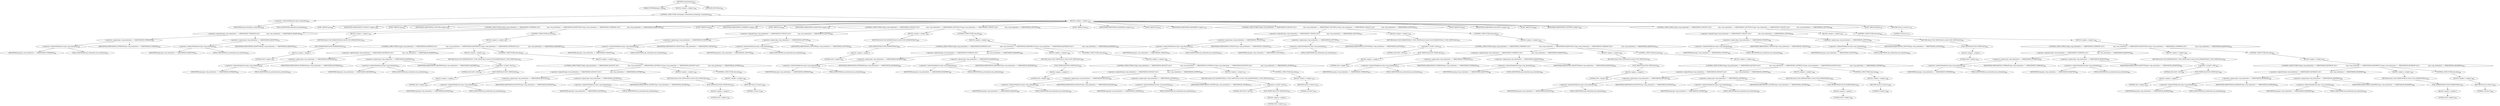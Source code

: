digraph "setorientation" {  
"46939" [label = <(METHOD,setorientation)<SUB>644</SUB>> ]
"46940" [label = <(PARAM,TIFFRGBAImage *img)<SUB>644</SUB>> ]
"46941" [label = <(BLOCK,&lt;empty&gt;,&lt;empty&gt;)<SUB>645</SUB>> ]
"46942" [label = <(CONTROL_STRUCTURE,switch(img-&gt;orientation),switch(img-&gt;orientation))<SUB>646</SUB>> ]
"46943" [label = <(&lt;operator&gt;.indirectFieldAccess,img-&gt;orientation)<SUB>646</SUB>> ]
"46944" [label = <(IDENTIFIER,img,switch(img-&gt;orientation))<SUB>646</SUB>> ]
"46945" [label = <(FIELD_IDENTIFIER,orientation,orientation)<SUB>646</SUB>> ]
"46946" [label = <(BLOCK,&lt;empty&gt;,&lt;empty&gt;)<SUB>647</SUB>> ]
"46947" [label = <(JUMP_TARGET,case)<SUB>648</SUB>> ]
"46948" [label = <(IDENTIFIER,ORIENTATION_TOPLEFT,&lt;empty&gt;)<SUB>648</SUB>> ]
"46949" [label = <(JUMP_TARGET,case)<SUB>649</SUB>> ]
"46950" [label = <(IDENTIFIER,ORIENTATION_LEFTTOP,&lt;empty&gt;)<SUB>649</SUB>> ]
"46951" [label = <(CONTROL_STRUCTURE,if (img-&gt;req_orientation == ORIENTATION_TOPRIGHT ||\012                img-&gt;req_orientation == ORIENTATION_RIGHTTOP),if (img-&gt;req_orientation == ORIENTATION_TOPRIGHT ||\012                img-&gt;req_orientation == ORIENTATION_RIGHTTOP))<SUB>650</SUB>> ]
"46952" [label = <(&lt;operator&gt;.logicalOr,img-&gt;req_orientation == ORIENTATION_TOPRIGHT ||\012                img-&gt;req_orientation == ORIENTATION_RIGHTTOP)<SUB>650</SUB>> ]
"46953" [label = <(&lt;operator&gt;.equals,img-&gt;req_orientation == ORIENTATION_TOPRIGHT)<SUB>650</SUB>> ]
"46954" [label = <(&lt;operator&gt;.indirectFieldAccess,img-&gt;req_orientation)<SUB>650</SUB>> ]
"46955" [label = <(IDENTIFIER,img,img-&gt;req_orientation == ORIENTATION_TOPRIGHT)<SUB>650</SUB>> ]
"46956" [label = <(FIELD_IDENTIFIER,req_orientation,req_orientation)<SUB>650</SUB>> ]
"46957" [label = <(IDENTIFIER,ORIENTATION_TOPRIGHT,img-&gt;req_orientation == ORIENTATION_TOPRIGHT)<SUB>650</SUB>> ]
"46958" [label = <(&lt;operator&gt;.equals,img-&gt;req_orientation == ORIENTATION_RIGHTTOP)<SUB>651</SUB>> ]
"46959" [label = <(&lt;operator&gt;.indirectFieldAccess,img-&gt;req_orientation)<SUB>651</SUB>> ]
"46960" [label = <(IDENTIFIER,img,img-&gt;req_orientation == ORIENTATION_RIGHTTOP)<SUB>651</SUB>> ]
"46961" [label = <(FIELD_IDENTIFIER,req_orientation,req_orientation)<SUB>651</SUB>> ]
"46962" [label = <(IDENTIFIER,ORIENTATION_RIGHTTOP,img-&gt;req_orientation == ORIENTATION_RIGHTTOP)<SUB>651</SUB>> ]
"46963" [label = <(BLOCK,&lt;empty&gt;,&lt;empty&gt;)<SUB>652</SUB>> ]
"46964" [label = <(RETURN,return FLIP_HORIZONTALLY;,return FLIP_HORIZONTALLY;)<SUB>652</SUB>> ]
"46965" [label = <(FLIP_HORIZONTALLY,FLIP_HORIZONTALLY)<SUB>652</SUB>> ]
"46966" [label = <(BLOCK,&lt;empty&gt;,&lt;empty&gt;)> ]
"46967" [label = <(LITERAL,0x02,&lt;empty&gt;)<SUB>652</SUB>> ]
"46968" [label = <(CONTROL_STRUCTURE,else,else)<SUB>653</SUB>> ]
"46969" [label = <(BLOCK,&lt;empty&gt;,&lt;empty&gt;)<SUB>653</SUB>> ]
"46970" [label = <(CONTROL_STRUCTURE,if (img-&gt;req_orientation == ORIENTATION_BOTRIGHT ||\012                     img-&gt;req_orientation == ORIENTATION_RIGHTBOT),if (img-&gt;req_orientation == ORIENTATION_BOTRIGHT ||\012                     img-&gt;req_orientation == ORIENTATION_RIGHTBOT))<SUB>653</SUB>> ]
"46971" [label = <(&lt;operator&gt;.logicalOr,img-&gt;req_orientation == ORIENTATION_BOTRIGHT ||\012                     img-&gt;req_orientation == ORIENTATION_RIGHTBOT)<SUB>653</SUB>> ]
"46972" [label = <(&lt;operator&gt;.equals,img-&gt;req_orientation == ORIENTATION_BOTRIGHT)<SUB>653</SUB>> ]
"46973" [label = <(&lt;operator&gt;.indirectFieldAccess,img-&gt;req_orientation)<SUB>653</SUB>> ]
"46974" [label = <(IDENTIFIER,img,img-&gt;req_orientation == ORIENTATION_BOTRIGHT)<SUB>653</SUB>> ]
"46975" [label = <(FIELD_IDENTIFIER,req_orientation,req_orientation)<SUB>653</SUB>> ]
"46976" [label = <(IDENTIFIER,ORIENTATION_BOTRIGHT,img-&gt;req_orientation == ORIENTATION_BOTRIGHT)<SUB>653</SUB>> ]
"46977" [label = <(&lt;operator&gt;.equals,img-&gt;req_orientation == ORIENTATION_RIGHTBOT)<SUB>654</SUB>> ]
"46978" [label = <(&lt;operator&gt;.indirectFieldAccess,img-&gt;req_orientation)<SUB>654</SUB>> ]
"46979" [label = <(IDENTIFIER,img,img-&gt;req_orientation == ORIENTATION_RIGHTBOT)<SUB>654</SUB>> ]
"46980" [label = <(FIELD_IDENTIFIER,req_orientation,req_orientation)<SUB>654</SUB>> ]
"46981" [label = <(IDENTIFIER,ORIENTATION_RIGHTBOT,img-&gt;req_orientation == ORIENTATION_RIGHTBOT)<SUB>654</SUB>> ]
"46982" [label = <(BLOCK,&lt;empty&gt;,&lt;empty&gt;)<SUB>655</SUB>> ]
"46983" [label = <(RETURN,return FLIP_HORIZONTALLY | FLIP_VERTICALLY;,return FLIP_HORIZONTALLY | FLIP_VERTICALLY;)<SUB>655</SUB>> ]
"46984" [label = <(&lt;operator&gt;.or,0x02 | 0x01)<SUB>655</SUB>> ]
"46985" [label = <(LITERAL,0x02,0x02 | 0x01)<SUB>655</SUB>> ]
"46986" [label = <(FLIP_VERTICALLY,FLIP_VERTICALLY)<SUB>655</SUB>> ]
"46987" [label = <(BLOCK,&lt;empty&gt;,&lt;empty&gt;)> ]
"46988" [label = <(LITERAL,0x01,&lt;empty&gt;)<SUB>655</SUB>> ]
"46989" [label = <(CONTROL_STRUCTURE,else,else)<SUB>656</SUB>> ]
"46990" [label = <(BLOCK,&lt;empty&gt;,&lt;empty&gt;)<SUB>656</SUB>> ]
"46991" [label = <(CONTROL_STRUCTURE,if (img-&gt;req_orientation == ORIENTATION_BOTLEFT ||\012                     img-&gt;req_orientation == ORIENTATION_LEFTBOT),if (img-&gt;req_orientation == ORIENTATION_BOTLEFT ||\012                     img-&gt;req_orientation == ORIENTATION_LEFTBOT))<SUB>656</SUB>> ]
"46992" [label = <(&lt;operator&gt;.logicalOr,img-&gt;req_orientation == ORIENTATION_BOTLEFT ||\012                     img-&gt;req_orientation == ORIENTATION_LEFTBOT)<SUB>656</SUB>> ]
"46993" [label = <(&lt;operator&gt;.equals,img-&gt;req_orientation == ORIENTATION_BOTLEFT)<SUB>656</SUB>> ]
"46994" [label = <(&lt;operator&gt;.indirectFieldAccess,img-&gt;req_orientation)<SUB>656</SUB>> ]
"46995" [label = <(IDENTIFIER,img,img-&gt;req_orientation == ORIENTATION_BOTLEFT)<SUB>656</SUB>> ]
"46996" [label = <(FIELD_IDENTIFIER,req_orientation,req_orientation)<SUB>656</SUB>> ]
"46997" [label = <(IDENTIFIER,ORIENTATION_BOTLEFT,img-&gt;req_orientation == ORIENTATION_BOTLEFT)<SUB>656</SUB>> ]
"46998" [label = <(&lt;operator&gt;.equals,img-&gt;req_orientation == ORIENTATION_LEFTBOT)<SUB>657</SUB>> ]
"46999" [label = <(&lt;operator&gt;.indirectFieldAccess,img-&gt;req_orientation)<SUB>657</SUB>> ]
"47000" [label = <(IDENTIFIER,img,img-&gt;req_orientation == ORIENTATION_LEFTBOT)<SUB>657</SUB>> ]
"47001" [label = <(FIELD_IDENTIFIER,req_orientation,req_orientation)<SUB>657</SUB>> ]
"47002" [label = <(IDENTIFIER,ORIENTATION_LEFTBOT,img-&gt;req_orientation == ORIENTATION_LEFTBOT)<SUB>657</SUB>> ]
"47003" [label = <(BLOCK,&lt;empty&gt;,&lt;empty&gt;)<SUB>658</SUB>> ]
"47004" [label = <(RETURN,return FLIP_VERTICALLY;,return FLIP_VERTICALLY;)<SUB>658</SUB>> ]
"47005" [label = <(FLIP_VERTICALLY,FLIP_VERTICALLY)<SUB>658</SUB>> ]
"47006" [label = <(BLOCK,&lt;empty&gt;,&lt;empty&gt;)> ]
"47007" [label = <(LITERAL,0x01,&lt;empty&gt;)<SUB>658</SUB>> ]
"47008" [label = <(CONTROL_STRUCTURE,else,else)<SUB>660</SUB>> ]
"47009" [label = <(BLOCK,&lt;empty&gt;,&lt;empty&gt;)<SUB>660</SUB>> ]
"47010" [label = <(RETURN,return 0;,return 0;)<SUB>660</SUB>> ]
"47011" [label = <(LITERAL,0,return 0;)<SUB>660</SUB>> ]
"47012" [label = <(JUMP_TARGET,case)<SUB>661</SUB>> ]
"47013" [label = <(IDENTIFIER,ORIENTATION_TOPRIGHT,&lt;empty&gt;)<SUB>661</SUB>> ]
"47014" [label = <(JUMP_TARGET,case)<SUB>662</SUB>> ]
"47015" [label = <(IDENTIFIER,ORIENTATION_RIGHTTOP,&lt;empty&gt;)<SUB>662</SUB>> ]
"47016" [label = <(CONTROL_STRUCTURE,if (img-&gt;req_orientation == ORIENTATION_TOPLEFT ||\012                img-&gt;req_orientation == ORIENTATION_LEFTTOP),if (img-&gt;req_orientation == ORIENTATION_TOPLEFT ||\012                img-&gt;req_orientation == ORIENTATION_LEFTTOP))<SUB>663</SUB>> ]
"47017" [label = <(&lt;operator&gt;.logicalOr,img-&gt;req_orientation == ORIENTATION_TOPLEFT ||\012                img-&gt;req_orientation == ORIENTATION_LEFTTOP)<SUB>663</SUB>> ]
"47018" [label = <(&lt;operator&gt;.equals,img-&gt;req_orientation == ORIENTATION_TOPLEFT)<SUB>663</SUB>> ]
"47019" [label = <(&lt;operator&gt;.indirectFieldAccess,img-&gt;req_orientation)<SUB>663</SUB>> ]
"47020" [label = <(IDENTIFIER,img,img-&gt;req_orientation == ORIENTATION_TOPLEFT)<SUB>663</SUB>> ]
"47021" [label = <(FIELD_IDENTIFIER,req_orientation,req_orientation)<SUB>663</SUB>> ]
"47022" [label = <(IDENTIFIER,ORIENTATION_TOPLEFT,img-&gt;req_orientation == ORIENTATION_TOPLEFT)<SUB>663</SUB>> ]
"47023" [label = <(&lt;operator&gt;.equals,img-&gt;req_orientation == ORIENTATION_LEFTTOP)<SUB>664</SUB>> ]
"47024" [label = <(&lt;operator&gt;.indirectFieldAccess,img-&gt;req_orientation)<SUB>664</SUB>> ]
"47025" [label = <(IDENTIFIER,img,img-&gt;req_orientation == ORIENTATION_LEFTTOP)<SUB>664</SUB>> ]
"47026" [label = <(FIELD_IDENTIFIER,req_orientation,req_orientation)<SUB>664</SUB>> ]
"47027" [label = <(IDENTIFIER,ORIENTATION_LEFTTOP,img-&gt;req_orientation == ORIENTATION_LEFTTOP)<SUB>664</SUB>> ]
"47028" [label = <(BLOCK,&lt;empty&gt;,&lt;empty&gt;)<SUB>665</SUB>> ]
"47029" [label = <(RETURN,return FLIP_HORIZONTALLY;,return FLIP_HORIZONTALLY;)<SUB>665</SUB>> ]
"47030" [label = <(FLIP_HORIZONTALLY,FLIP_HORIZONTALLY)<SUB>665</SUB>> ]
"47031" [label = <(BLOCK,&lt;empty&gt;,&lt;empty&gt;)> ]
"47032" [label = <(LITERAL,0x02,&lt;empty&gt;)<SUB>665</SUB>> ]
"47033" [label = <(CONTROL_STRUCTURE,else,else)<SUB>666</SUB>> ]
"47034" [label = <(BLOCK,&lt;empty&gt;,&lt;empty&gt;)<SUB>666</SUB>> ]
"47035" [label = <(CONTROL_STRUCTURE,if (img-&gt;req_orientation == ORIENTATION_BOTRIGHT ||\012                     img-&gt;req_orientation == ORIENTATION_RIGHTBOT),if (img-&gt;req_orientation == ORIENTATION_BOTRIGHT ||\012                     img-&gt;req_orientation == ORIENTATION_RIGHTBOT))<SUB>666</SUB>> ]
"47036" [label = <(&lt;operator&gt;.logicalOr,img-&gt;req_orientation == ORIENTATION_BOTRIGHT ||\012                     img-&gt;req_orientation == ORIENTATION_RIGHTBOT)<SUB>666</SUB>> ]
"47037" [label = <(&lt;operator&gt;.equals,img-&gt;req_orientation == ORIENTATION_BOTRIGHT)<SUB>666</SUB>> ]
"47038" [label = <(&lt;operator&gt;.indirectFieldAccess,img-&gt;req_orientation)<SUB>666</SUB>> ]
"47039" [label = <(IDENTIFIER,img,img-&gt;req_orientation == ORIENTATION_BOTRIGHT)<SUB>666</SUB>> ]
"47040" [label = <(FIELD_IDENTIFIER,req_orientation,req_orientation)<SUB>666</SUB>> ]
"47041" [label = <(IDENTIFIER,ORIENTATION_BOTRIGHT,img-&gt;req_orientation == ORIENTATION_BOTRIGHT)<SUB>666</SUB>> ]
"47042" [label = <(&lt;operator&gt;.equals,img-&gt;req_orientation == ORIENTATION_RIGHTBOT)<SUB>667</SUB>> ]
"47043" [label = <(&lt;operator&gt;.indirectFieldAccess,img-&gt;req_orientation)<SUB>667</SUB>> ]
"47044" [label = <(IDENTIFIER,img,img-&gt;req_orientation == ORIENTATION_RIGHTBOT)<SUB>667</SUB>> ]
"47045" [label = <(FIELD_IDENTIFIER,req_orientation,req_orientation)<SUB>667</SUB>> ]
"47046" [label = <(IDENTIFIER,ORIENTATION_RIGHTBOT,img-&gt;req_orientation == ORIENTATION_RIGHTBOT)<SUB>667</SUB>> ]
"47047" [label = <(BLOCK,&lt;empty&gt;,&lt;empty&gt;)<SUB>668</SUB>> ]
"47048" [label = <(RETURN,return FLIP_VERTICALLY;,return FLIP_VERTICALLY;)<SUB>668</SUB>> ]
"47049" [label = <(FLIP_VERTICALLY,FLIP_VERTICALLY)<SUB>668</SUB>> ]
"47050" [label = <(BLOCK,&lt;empty&gt;,&lt;empty&gt;)> ]
"47051" [label = <(LITERAL,0x01,&lt;empty&gt;)<SUB>668</SUB>> ]
"47052" [label = <(CONTROL_STRUCTURE,else,else)<SUB>669</SUB>> ]
"47053" [label = <(BLOCK,&lt;empty&gt;,&lt;empty&gt;)<SUB>669</SUB>> ]
"47054" [label = <(CONTROL_STRUCTURE,if (img-&gt;req_orientation == ORIENTATION_BOTLEFT ||\012                     img-&gt;req_orientation == ORIENTATION_LEFTBOT),if (img-&gt;req_orientation == ORIENTATION_BOTLEFT ||\012                     img-&gt;req_orientation == ORIENTATION_LEFTBOT))<SUB>669</SUB>> ]
"47055" [label = <(&lt;operator&gt;.logicalOr,img-&gt;req_orientation == ORIENTATION_BOTLEFT ||\012                     img-&gt;req_orientation == ORIENTATION_LEFTBOT)<SUB>669</SUB>> ]
"47056" [label = <(&lt;operator&gt;.equals,img-&gt;req_orientation == ORIENTATION_BOTLEFT)<SUB>669</SUB>> ]
"47057" [label = <(&lt;operator&gt;.indirectFieldAccess,img-&gt;req_orientation)<SUB>669</SUB>> ]
"47058" [label = <(IDENTIFIER,img,img-&gt;req_orientation == ORIENTATION_BOTLEFT)<SUB>669</SUB>> ]
"47059" [label = <(FIELD_IDENTIFIER,req_orientation,req_orientation)<SUB>669</SUB>> ]
"47060" [label = <(IDENTIFIER,ORIENTATION_BOTLEFT,img-&gt;req_orientation == ORIENTATION_BOTLEFT)<SUB>669</SUB>> ]
"47061" [label = <(&lt;operator&gt;.equals,img-&gt;req_orientation == ORIENTATION_LEFTBOT)<SUB>670</SUB>> ]
"47062" [label = <(&lt;operator&gt;.indirectFieldAccess,img-&gt;req_orientation)<SUB>670</SUB>> ]
"47063" [label = <(IDENTIFIER,img,img-&gt;req_orientation == ORIENTATION_LEFTBOT)<SUB>670</SUB>> ]
"47064" [label = <(FIELD_IDENTIFIER,req_orientation,req_orientation)<SUB>670</SUB>> ]
"47065" [label = <(IDENTIFIER,ORIENTATION_LEFTBOT,img-&gt;req_orientation == ORIENTATION_LEFTBOT)<SUB>670</SUB>> ]
"47066" [label = <(BLOCK,&lt;empty&gt;,&lt;empty&gt;)<SUB>671</SUB>> ]
"47067" [label = <(RETURN,return FLIP_HORIZONTALLY | FLIP_VERTICALLY;,return FLIP_HORIZONTALLY | FLIP_VERTICALLY;)<SUB>671</SUB>> ]
"47068" [label = <(&lt;operator&gt;.or,0x02 | 0x01)<SUB>671</SUB>> ]
"47069" [label = <(LITERAL,0x02,0x02 | 0x01)<SUB>671</SUB>> ]
"47070" [label = <(FLIP_VERTICALLY,FLIP_VERTICALLY)<SUB>671</SUB>> ]
"47071" [label = <(BLOCK,&lt;empty&gt;,&lt;empty&gt;)> ]
"47072" [label = <(LITERAL,0x01,&lt;empty&gt;)<SUB>671</SUB>> ]
"47073" [label = <(CONTROL_STRUCTURE,else,else)<SUB>673</SUB>> ]
"47074" [label = <(BLOCK,&lt;empty&gt;,&lt;empty&gt;)<SUB>673</SUB>> ]
"47075" [label = <(RETURN,return 0;,return 0;)<SUB>673</SUB>> ]
"47076" [label = <(LITERAL,0,return 0;)<SUB>673</SUB>> ]
"47077" [label = <(JUMP_TARGET,case)<SUB>674</SUB>> ]
"47078" [label = <(IDENTIFIER,ORIENTATION_BOTRIGHT,&lt;empty&gt;)<SUB>674</SUB>> ]
"47079" [label = <(JUMP_TARGET,case)<SUB>675</SUB>> ]
"47080" [label = <(IDENTIFIER,ORIENTATION_RIGHTBOT,&lt;empty&gt;)<SUB>675</SUB>> ]
"47081" [label = <(CONTROL_STRUCTURE,if (img-&gt;req_orientation == ORIENTATION_TOPLEFT ||\012                img-&gt;req_orientation == ORIENTATION_LEFTTOP),if (img-&gt;req_orientation == ORIENTATION_TOPLEFT ||\012                img-&gt;req_orientation == ORIENTATION_LEFTTOP))<SUB>676</SUB>> ]
"47082" [label = <(&lt;operator&gt;.logicalOr,img-&gt;req_orientation == ORIENTATION_TOPLEFT ||\012                img-&gt;req_orientation == ORIENTATION_LEFTTOP)<SUB>676</SUB>> ]
"47083" [label = <(&lt;operator&gt;.equals,img-&gt;req_orientation == ORIENTATION_TOPLEFT)<SUB>676</SUB>> ]
"47084" [label = <(&lt;operator&gt;.indirectFieldAccess,img-&gt;req_orientation)<SUB>676</SUB>> ]
"47085" [label = <(IDENTIFIER,img,img-&gt;req_orientation == ORIENTATION_TOPLEFT)<SUB>676</SUB>> ]
"47086" [label = <(FIELD_IDENTIFIER,req_orientation,req_orientation)<SUB>676</SUB>> ]
"47087" [label = <(IDENTIFIER,ORIENTATION_TOPLEFT,img-&gt;req_orientation == ORIENTATION_TOPLEFT)<SUB>676</SUB>> ]
"47088" [label = <(&lt;operator&gt;.equals,img-&gt;req_orientation == ORIENTATION_LEFTTOP)<SUB>677</SUB>> ]
"47089" [label = <(&lt;operator&gt;.indirectFieldAccess,img-&gt;req_orientation)<SUB>677</SUB>> ]
"47090" [label = <(IDENTIFIER,img,img-&gt;req_orientation == ORIENTATION_LEFTTOP)<SUB>677</SUB>> ]
"47091" [label = <(FIELD_IDENTIFIER,req_orientation,req_orientation)<SUB>677</SUB>> ]
"47092" [label = <(IDENTIFIER,ORIENTATION_LEFTTOP,img-&gt;req_orientation == ORIENTATION_LEFTTOP)<SUB>677</SUB>> ]
"47093" [label = <(BLOCK,&lt;empty&gt;,&lt;empty&gt;)<SUB>678</SUB>> ]
"47094" [label = <(RETURN,return FLIP_HORIZONTALLY | FLIP_VERTICALLY;,return FLIP_HORIZONTALLY | FLIP_VERTICALLY;)<SUB>678</SUB>> ]
"47095" [label = <(&lt;operator&gt;.or,0x02 | 0x01)<SUB>678</SUB>> ]
"47096" [label = <(LITERAL,0x02,0x02 | 0x01)<SUB>678</SUB>> ]
"47097" [label = <(FLIP_VERTICALLY,FLIP_VERTICALLY)<SUB>678</SUB>> ]
"47098" [label = <(BLOCK,&lt;empty&gt;,&lt;empty&gt;)> ]
"47099" [label = <(LITERAL,0x01,&lt;empty&gt;)<SUB>678</SUB>> ]
"47100" [label = <(CONTROL_STRUCTURE,else,else)<SUB>679</SUB>> ]
"47101" [label = <(BLOCK,&lt;empty&gt;,&lt;empty&gt;)<SUB>679</SUB>> ]
"47102" [label = <(CONTROL_STRUCTURE,if (img-&gt;req_orientation == ORIENTATION_TOPRIGHT ||\012                     img-&gt;req_orientation == ORIENTATION_RIGHTTOP),if (img-&gt;req_orientation == ORIENTATION_TOPRIGHT ||\012                     img-&gt;req_orientation == ORIENTATION_RIGHTTOP))<SUB>679</SUB>> ]
"47103" [label = <(&lt;operator&gt;.logicalOr,img-&gt;req_orientation == ORIENTATION_TOPRIGHT ||\012                     img-&gt;req_orientation == ORIENTATION_RIGHTTOP)<SUB>679</SUB>> ]
"47104" [label = <(&lt;operator&gt;.equals,img-&gt;req_orientation == ORIENTATION_TOPRIGHT)<SUB>679</SUB>> ]
"47105" [label = <(&lt;operator&gt;.indirectFieldAccess,img-&gt;req_orientation)<SUB>679</SUB>> ]
"47106" [label = <(IDENTIFIER,img,img-&gt;req_orientation == ORIENTATION_TOPRIGHT)<SUB>679</SUB>> ]
"47107" [label = <(FIELD_IDENTIFIER,req_orientation,req_orientation)<SUB>679</SUB>> ]
"47108" [label = <(IDENTIFIER,ORIENTATION_TOPRIGHT,img-&gt;req_orientation == ORIENTATION_TOPRIGHT)<SUB>679</SUB>> ]
"47109" [label = <(&lt;operator&gt;.equals,img-&gt;req_orientation == ORIENTATION_RIGHTTOP)<SUB>680</SUB>> ]
"47110" [label = <(&lt;operator&gt;.indirectFieldAccess,img-&gt;req_orientation)<SUB>680</SUB>> ]
"47111" [label = <(IDENTIFIER,img,img-&gt;req_orientation == ORIENTATION_RIGHTTOP)<SUB>680</SUB>> ]
"47112" [label = <(FIELD_IDENTIFIER,req_orientation,req_orientation)<SUB>680</SUB>> ]
"47113" [label = <(IDENTIFIER,ORIENTATION_RIGHTTOP,img-&gt;req_orientation == ORIENTATION_RIGHTTOP)<SUB>680</SUB>> ]
"47114" [label = <(BLOCK,&lt;empty&gt;,&lt;empty&gt;)<SUB>681</SUB>> ]
"47115" [label = <(RETURN,return FLIP_VERTICALLY;,return FLIP_VERTICALLY;)<SUB>681</SUB>> ]
"47116" [label = <(FLIP_VERTICALLY,FLIP_VERTICALLY)<SUB>681</SUB>> ]
"47117" [label = <(BLOCK,&lt;empty&gt;,&lt;empty&gt;)> ]
"47118" [label = <(LITERAL,0x01,&lt;empty&gt;)<SUB>681</SUB>> ]
"47119" [label = <(CONTROL_STRUCTURE,else,else)<SUB>682</SUB>> ]
"47120" [label = <(BLOCK,&lt;empty&gt;,&lt;empty&gt;)<SUB>682</SUB>> ]
"47121" [label = <(CONTROL_STRUCTURE,if (img-&gt;req_orientation == ORIENTATION_BOTLEFT ||\012                     img-&gt;req_orientation == ORIENTATION_LEFTBOT),if (img-&gt;req_orientation == ORIENTATION_BOTLEFT ||\012                     img-&gt;req_orientation == ORIENTATION_LEFTBOT))<SUB>682</SUB>> ]
"47122" [label = <(&lt;operator&gt;.logicalOr,img-&gt;req_orientation == ORIENTATION_BOTLEFT ||\012                     img-&gt;req_orientation == ORIENTATION_LEFTBOT)<SUB>682</SUB>> ]
"47123" [label = <(&lt;operator&gt;.equals,img-&gt;req_orientation == ORIENTATION_BOTLEFT)<SUB>682</SUB>> ]
"47124" [label = <(&lt;operator&gt;.indirectFieldAccess,img-&gt;req_orientation)<SUB>682</SUB>> ]
"47125" [label = <(IDENTIFIER,img,img-&gt;req_orientation == ORIENTATION_BOTLEFT)<SUB>682</SUB>> ]
"47126" [label = <(FIELD_IDENTIFIER,req_orientation,req_orientation)<SUB>682</SUB>> ]
"47127" [label = <(IDENTIFIER,ORIENTATION_BOTLEFT,img-&gt;req_orientation == ORIENTATION_BOTLEFT)<SUB>682</SUB>> ]
"47128" [label = <(&lt;operator&gt;.equals,img-&gt;req_orientation == ORIENTATION_LEFTBOT)<SUB>683</SUB>> ]
"47129" [label = <(&lt;operator&gt;.indirectFieldAccess,img-&gt;req_orientation)<SUB>683</SUB>> ]
"47130" [label = <(IDENTIFIER,img,img-&gt;req_orientation == ORIENTATION_LEFTBOT)<SUB>683</SUB>> ]
"47131" [label = <(FIELD_IDENTIFIER,req_orientation,req_orientation)<SUB>683</SUB>> ]
"47132" [label = <(IDENTIFIER,ORIENTATION_LEFTBOT,img-&gt;req_orientation == ORIENTATION_LEFTBOT)<SUB>683</SUB>> ]
"47133" [label = <(BLOCK,&lt;empty&gt;,&lt;empty&gt;)<SUB>684</SUB>> ]
"47134" [label = <(RETURN,return FLIP_HORIZONTALLY;,return FLIP_HORIZONTALLY;)<SUB>684</SUB>> ]
"47135" [label = <(FLIP_HORIZONTALLY,FLIP_HORIZONTALLY)<SUB>684</SUB>> ]
"47136" [label = <(BLOCK,&lt;empty&gt;,&lt;empty&gt;)> ]
"47137" [label = <(LITERAL,0x02,&lt;empty&gt;)<SUB>684</SUB>> ]
"47138" [label = <(CONTROL_STRUCTURE,else,else)<SUB>686</SUB>> ]
"47139" [label = <(BLOCK,&lt;empty&gt;,&lt;empty&gt;)<SUB>686</SUB>> ]
"47140" [label = <(RETURN,return 0;,return 0;)<SUB>686</SUB>> ]
"47141" [label = <(LITERAL,0,return 0;)<SUB>686</SUB>> ]
"47142" [label = <(JUMP_TARGET,case)<SUB>687</SUB>> ]
"47143" [label = <(IDENTIFIER,ORIENTATION_BOTLEFT,&lt;empty&gt;)<SUB>687</SUB>> ]
"47144" [label = <(JUMP_TARGET,case)<SUB>688</SUB>> ]
"47145" [label = <(IDENTIFIER,ORIENTATION_LEFTBOT,&lt;empty&gt;)<SUB>688</SUB>> ]
"47146" [label = <(CONTROL_STRUCTURE,if (img-&gt;req_orientation == ORIENTATION_TOPLEFT ||\012                img-&gt;req_orientation == ORIENTATION_LEFTTOP),if (img-&gt;req_orientation == ORIENTATION_TOPLEFT ||\012                img-&gt;req_orientation == ORIENTATION_LEFTTOP))<SUB>689</SUB>> ]
"47147" [label = <(&lt;operator&gt;.logicalOr,img-&gt;req_orientation == ORIENTATION_TOPLEFT ||\012                img-&gt;req_orientation == ORIENTATION_LEFTTOP)<SUB>689</SUB>> ]
"47148" [label = <(&lt;operator&gt;.equals,img-&gt;req_orientation == ORIENTATION_TOPLEFT)<SUB>689</SUB>> ]
"47149" [label = <(&lt;operator&gt;.indirectFieldAccess,img-&gt;req_orientation)<SUB>689</SUB>> ]
"47150" [label = <(IDENTIFIER,img,img-&gt;req_orientation == ORIENTATION_TOPLEFT)<SUB>689</SUB>> ]
"47151" [label = <(FIELD_IDENTIFIER,req_orientation,req_orientation)<SUB>689</SUB>> ]
"47152" [label = <(IDENTIFIER,ORIENTATION_TOPLEFT,img-&gt;req_orientation == ORIENTATION_TOPLEFT)<SUB>689</SUB>> ]
"47153" [label = <(&lt;operator&gt;.equals,img-&gt;req_orientation == ORIENTATION_LEFTTOP)<SUB>690</SUB>> ]
"47154" [label = <(&lt;operator&gt;.indirectFieldAccess,img-&gt;req_orientation)<SUB>690</SUB>> ]
"47155" [label = <(IDENTIFIER,img,img-&gt;req_orientation == ORIENTATION_LEFTTOP)<SUB>690</SUB>> ]
"47156" [label = <(FIELD_IDENTIFIER,req_orientation,req_orientation)<SUB>690</SUB>> ]
"47157" [label = <(IDENTIFIER,ORIENTATION_LEFTTOP,img-&gt;req_orientation == ORIENTATION_LEFTTOP)<SUB>690</SUB>> ]
"47158" [label = <(BLOCK,&lt;empty&gt;,&lt;empty&gt;)<SUB>691</SUB>> ]
"47159" [label = <(RETURN,return FLIP_VERTICALLY;,return FLIP_VERTICALLY;)<SUB>691</SUB>> ]
"47160" [label = <(FLIP_VERTICALLY,FLIP_VERTICALLY)<SUB>691</SUB>> ]
"47161" [label = <(BLOCK,&lt;empty&gt;,&lt;empty&gt;)> ]
"47162" [label = <(LITERAL,0x01,&lt;empty&gt;)<SUB>691</SUB>> ]
"47163" [label = <(CONTROL_STRUCTURE,else,else)<SUB>692</SUB>> ]
"47164" [label = <(BLOCK,&lt;empty&gt;,&lt;empty&gt;)<SUB>692</SUB>> ]
"47165" [label = <(CONTROL_STRUCTURE,if (img-&gt;req_orientation == ORIENTATION_TOPRIGHT ||\012                     img-&gt;req_orientation == ORIENTATION_RIGHTTOP),if (img-&gt;req_orientation == ORIENTATION_TOPRIGHT ||\012                     img-&gt;req_orientation == ORIENTATION_RIGHTTOP))<SUB>692</SUB>> ]
"47166" [label = <(&lt;operator&gt;.logicalOr,img-&gt;req_orientation == ORIENTATION_TOPRIGHT ||\012                     img-&gt;req_orientation == ORIENTATION_RIGHTTOP)<SUB>692</SUB>> ]
"47167" [label = <(&lt;operator&gt;.equals,img-&gt;req_orientation == ORIENTATION_TOPRIGHT)<SUB>692</SUB>> ]
"47168" [label = <(&lt;operator&gt;.indirectFieldAccess,img-&gt;req_orientation)<SUB>692</SUB>> ]
"47169" [label = <(IDENTIFIER,img,img-&gt;req_orientation == ORIENTATION_TOPRIGHT)<SUB>692</SUB>> ]
"47170" [label = <(FIELD_IDENTIFIER,req_orientation,req_orientation)<SUB>692</SUB>> ]
"47171" [label = <(IDENTIFIER,ORIENTATION_TOPRIGHT,img-&gt;req_orientation == ORIENTATION_TOPRIGHT)<SUB>692</SUB>> ]
"47172" [label = <(&lt;operator&gt;.equals,img-&gt;req_orientation == ORIENTATION_RIGHTTOP)<SUB>693</SUB>> ]
"47173" [label = <(&lt;operator&gt;.indirectFieldAccess,img-&gt;req_orientation)<SUB>693</SUB>> ]
"47174" [label = <(IDENTIFIER,img,img-&gt;req_orientation == ORIENTATION_RIGHTTOP)<SUB>693</SUB>> ]
"47175" [label = <(FIELD_IDENTIFIER,req_orientation,req_orientation)<SUB>693</SUB>> ]
"47176" [label = <(IDENTIFIER,ORIENTATION_RIGHTTOP,img-&gt;req_orientation == ORIENTATION_RIGHTTOP)<SUB>693</SUB>> ]
"47177" [label = <(BLOCK,&lt;empty&gt;,&lt;empty&gt;)<SUB>694</SUB>> ]
"47178" [label = <(RETURN,return FLIP_HORIZONTALLY | FLIP_VERTICALLY;,return FLIP_HORIZONTALLY | FLIP_VERTICALLY;)<SUB>694</SUB>> ]
"47179" [label = <(&lt;operator&gt;.or,0x02 | 0x01)<SUB>694</SUB>> ]
"47180" [label = <(LITERAL,0x02,0x02 | 0x01)<SUB>694</SUB>> ]
"47181" [label = <(FLIP_VERTICALLY,FLIP_VERTICALLY)<SUB>694</SUB>> ]
"47182" [label = <(BLOCK,&lt;empty&gt;,&lt;empty&gt;)> ]
"47183" [label = <(LITERAL,0x01,&lt;empty&gt;)<SUB>694</SUB>> ]
"47184" [label = <(CONTROL_STRUCTURE,else,else)<SUB>695</SUB>> ]
"47185" [label = <(BLOCK,&lt;empty&gt;,&lt;empty&gt;)<SUB>695</SUB>> ]
"47186" [label = <(CONTROL_STRUCTURE,if (img-&gt;req_orientation == ORIENTATION_BOTRIGHT ||\012                     img-&gt;req_orientation == ORIENTATION_RIGHTBOT),if (img-&gt;req_orientation == ORIENTATION_BOTRIGHT ||\012                     img-&gt;req_orientation == ORIENTATION_RIGHTBOT))<SUB>695</SUB>> ]
"47187" [label = <(&lt;operator&gt;.logicalOr,img-&gt;req_orientation == ORIENTATION_BOTRIGHT ||\012                     img-&gt;req_orientation == ORIENTATION_RIGHTBOT)<SUB>695</SUB>> ]
"47188" [label = <(&lt;operator&gt;.equals,img-&gt;req_orientation == ORIENTATION_BOTRIGHT)<SUB>695</SUB>> ]
"47189" [label = <(&lt;operator&gt;.indirectFieldAccess,img-&gt;req_orientation)<SUB>695</SUB>> ]
"47190" [label = <(IDENTIFIER,img,img-&gt;req_orientation == ORIENTATION_BOTRIGHT)<SUB>695</SUB>> ]
"47191" [label = <(FIELD_IDENTIFIER,req_orientation,req_orientation)<SUB>695</SUB>> ]
"47192" [label = <(IDENTIFIER,ORIENTATION_BOTRIGHT,img-&gt;req_orientation == ORIENTATION_BOTRIGHT)<SUB>695</SUB>> ]
"47193" [label = <(&lt;operator&gt;.equals,img-&gt;req_orientation == ORIENTATION_RIGHTBOT)<SUB>696</SUB>> ]
"47194" [label = <(&lt;operator&gt;.indirectFieldAccess,img-&gt;req_orientation)<SUB>696</SUB>> ]
"47195" [label = <(IDENTIFIER,img,img-&gt;req_orientation == ORIENTATION_RIGHTBOT)<SUB>696</SUB>> ]
"47196" [label = <(FIELD_IDENTIFIER,req_orientation,req_orientation)<SUB>696</SUB>> ]
"47197" [label = <(IDENTIFIER,ORIENTATION_RIGHTBOT,img-&gt;req_orientation == ORIENTATION_RIGHTBOT)<SUB>696</SUB>> ]
"47198" [label = <(BLOCK,&lt;empty&gt;,&lt;empty&gt;)<SUB>697</SUB>> ]
"47199" [label = <(RETURN,return FLIP_HORIZONTALLY;,return FLIP_HORIZONTALLY;)<SUB>697</SUB>> ]
"47200" [label = <(FLIP_HORIZONTALLY,FLIP_HORIZONTALLY)<SUB>697</SUB>> ]
"47201" [label = <(BLOCK,&lt;empty&gt;,&lt;empty&gt;)> ]
"47202" [label = <(LITERAL,0x02,&lt;empty&gt;)<SUB>697</SUB>> ]
"47203" [label = <(CONTROL_STRUCTURE,else,else)<SUB>699</SUB>> ]
"47204" [label = <(BLOCK,&lt;empty&gt;,&lt;empty&gt;)<SUB>699</SUB>> ]
"47205" [label = <(RETURN,return 0;,return 0;)<SUB>699</SUB>> ]
"47206" [label = <(LITERAL,0,return 0;)<SUB>699</SUB>> ]
"47207" [label = <(JUMP_TARGET,default)<SUB>700</SUB>> ]
"47208" [label = <(RETURN,return 0;,return 0;)<SUB>701</SUB>> ]
"47209" [label = <(LITERAL,0,return 0;)<SUB>701</SUB>> ]
"47210" [label = <(METHOD_RETURN,int)<SUB>644</SUB>> ]
  "46939" -> "46940" 
  "46939" -> "46941" 
  "46939" -> "47210" 
  "46941" -> "46942" 
  "46942" -> "46943" 
  "46942" -> "46946" 
  "46943" -> "46944" 
  "46943" -> "46945" 
  "46946" -> "46947" 
  "46946" -> "46948" 
  "46946" -> "46949" 
  "46946" -> "46950" 
  "46946" -> "46951" 
  "46946" -> "47012" 
  "46946" -> "47013" 
  "46946" -> "47014" 
  "46946" -> "47015" 
  "46946" -> "47016" 
  "46946" -> "47077" 
  "46946" -> "47078" 
  "46946" -> "47079" 
  "46946" -> "47080" 
  "46946" -> "47081" 
  "46946" -> "47142" 
  "46946" -> "47143" 
  "46946" -> "47144" 
  "46946" -> "47145" 
  "46946" -> "47146" 
  "46946" -> "47207" 
  "46946" -> "47208" 
  "46951" -> "46952" 
  "46951" -> "46963" 
  "46951" -> "46968" 
  "46952" -> "46953" 
  "46952" -> "46958" 
  "46953" -> "46954" 
  "46953" -> "46957" 
  "46954" -> "46955" 
  "46954" -> "46956" 
  "46958" -> "46959" 
  "46958" -> "46962" 
  "46959" -> "46960" 
  "46959" -> "46961" 
  "46963" -> "46964" 
  "46964" -> "46965" 
  "46965" -> "46966" 
  "46966" -> "46967" 
  "46968" -> "46969" 
  "46969" -> "46970" 
  "46970" -> "46971" 
  "46970" -> "46982" 
  "46970" -> "46989" 
  "46971" -> "46972" 
  "46971" -> "46977" 
  "46972" -> "46973" 
  "46972" -> "46976" 
  "46973" -> "46974" 
  "46973" -> "46975" 
  "46977" -> "46978" 
  "46977" -> "46981" 
  "46978" -> "46979" 
  "46978" -> "46980" 
  "46982" -> "46983" 
  "46983" -> "46984" 
  "46984" -> "46985" 
  "46984" -> "46986" 
  "46986" -> "46987" 
  "46987" -> "46988" 
  "46989" -> "46990" 
  "46990" -> "46991" 
  "46991" -> "46992" 
  "46991" -> "47003" 
  "46991" -> "47008" 
  "46992" -> "46993" 
  "46992" -> "46998" 
  "46993" -> "46994" 
  "46993" -> "46997" 
  "46994" -> "46995" 
  "46994" -> "46996" 
  "46998" -> "46999" 
  "46998" -> "47002" 
  "46999" -> "47000" 
  "46999" -> "47001" 
  "47003" -> "47004" 
  "47004" -> "47005" 
  "47005" -> "47006" 
  "47006" -> "47007" 
  "47008" -> "47009" 
  "47009" -> "47010" 
  "47010" -> "47011" 
  "47016" -> "47017" 
  "47016" -> "47028" 
  "47016" -> "47033" 
  "47017" -> "47018" 
  "47017" -> "47023" 
  "47018" -> "47019" 
  "47018" -> "47022" 
  "47019" -> "47020" 
  "47019" -> "47021" 
  "47023" -> "47024" 
  "47023" -> "47027" 
  "47024" -> "47025" 
  "47024" -> "47026" 
  "47028" -> "47029" 
  "47029" -> "47030" 
  "47030" -> "47031" 
  "47031" -> "47032" 
  "47033" -> "47034" 
  "47034" -> "47035" 
  "47035" -> "47036" 
  "47035" -> "47047" 
  "47035" -> "47052" 
  "47036" -> "47037" 
  "47036" -> "47042" 
  "47037" -> "47038" 
  "47037" -> "47041" 
  "47038" -> "47039" 
  "47038" -> "47040" 
  "47042" -> "47043" 
  "47042" -> "47046" 
  "47043" -> "47044" 
  "47043" -> "47045" 
  "47047" -> "47048" 
  "47048" -> "47049" 
  "47049" -> "47050" 
  "47050" -> "47051" 
  "47052" -> "47053" 
  "47053" -> "47054" 
  "47054" -> "47055" 
  "47054" -> "47066" 
  "47054" -> "47073" 
  "47055" -> "47056" 
  "47055" -> "47061" 
  "47056" -> "47057" 
  "47056" -> "47060" 
  "47057" -> "47058" 
  "47057" -> "47059" 
  "47061" -> "47062" 
  "47061" -> "47065" 
  "47062" -> "47063" 
  "47062" -> "47064" 
  "47066" -> "47067" 
  "47067" -> "47068" 
  "47068" -> "47069" 
  "47068" -> "47070" 
  "47070" -> "47071" 
  "47071" -> "47072" 
  "47073" -> "47074" 
  "47074" -> "47075" 
  "47075" -> "47076" 
  "47081" -> "47082" 
  "47081" -> "47093" 
  "47081" -> "47100" 
  "47082" -> "47083" 
  "47082" -> "47088" 
  "47083" -> "47084" 
  "47083" -> "47087" 
  "47084" -> "47085" 
  "47084" -> "47086" 
  "47088" -> "47089" 
  "47088" -> "47092" 
  "47089" -> "47090" 
  "47089" -> "47091" 
  "47093" -> "47094" 
  "47094" -> "47095" 
  "47095" -> "47096" 
  "47095" -> "47097" 
  "47097" -> "47098" 
  "47098" -> "47099" 
  "47100" -> "47101" 
  "47101" -> "47102" 
  "47102" -> "47103" 
  "47102" -> "47114" 
  "47102" -> "47119" 
  "47103" -> "47104" 
  "47103" -> "47109" 
  "47104" -> "47105" 
  "47104" -> "47108" 
  "47105" -> "47106" 
  "47105" -> "47107" 
  "47109" -> "47110" 
  "47109" -> "47113" 
  "47110" -> "47111" 
  "47110" -> "47112" 
  "47114" -> "47115" 
  "47115" -> "47116" 
  "47116" -> "47117" 
  "47117" -> "47118" 
  "47119" -> "47120" 
  "47120" -> "47121" 
  "47121" -> "47122" 
  "47121" -> "47133" 
  "47121" -> "47138" 
  "47122" -> "47123" 
  "47122" -> "47128" 
  "47123" -> "47124" 
  "47123" -> "47127" 
  "47124" -> "47125" 
  "47124" -> "47126" 
  "47128" -> "47129" 
  "47128" -> "47132" 
  "47129" -> "47130" 
  "47129" -> "47131" 
  "47133" -> "47134" 
  "47134" -> "47135" 
  "47135" -> "47136" 
  "47136" -> "47137" 
  "47138" -> "47139" 
  "47139" -> "47140" 
  "47140" -> "47141" 
  "47146" -> "47147" 
  "47146" -> "47158" 
  "47146" -> "47163" 
  "47147" -> "47148" 
  "47147" -> "47153" 
  "47148" -> "47149" 
  "47148" -> "47152" 
  "47149" -> "47150" 
  "47149" -> "47151" 
  "47153" -> "47154" 
  "47153" -> "47157" 
  "47154" -> "47155" 
  "47154" -> "47156" 
  "47158" -> "47159" 
  "47159" -> "47160" 
  "47160" -> "47161" 
  "47161" -> "47162" 
  "47163" -> "47164" 
  "47164" -> "47165" 
  "47165" -> "47166" 
  "47165" -> "47177" 
  "47165" -> "47184" 
  "47166" -> "47167" 
  "47166" -> "47172" 
  "47167" -> "47168" 
  "47167" -> "47171" 
  "47168" -> "47169" 
  "47168" -> "47170" 
  "47172" -> "47173" 
  "47172" -> "47176" 
  "47173" -> "47174" 
  "47173" -> "47175" 
  "47177" -> "47178" 
  "47178" -> "47179" 
  "47179" -> "47180" 
  "47179" -> "47181" 
  "47181" -> "47182" 
  "47182" -> "47183" 
  "47184" -> "47185" 
  "47185" -> "47186" 
  "47186" -> "47187" 
  "47186" -> "47198" 
  "47186" -> "47203" 
  "47187" -> "47188" 
  "47187" -> "47193" 
  "47188" -> "47189" 
  "47188" -> "47192" 
  "47189" -> "47190" 
  "47189" -> "47191" 
  "47193" -> "47194" 
  "47193" -> "47197" 
  "47194" -> "47195" 
  "47194" -> "47196" 
  "47198" -> "47199" 
  "47199" -> "47200" 
  "47200" -> "47201" 
  "47201" -> "47202" 
  "47203" -> "47204" 
  "47204" -> "47205" 
  "47205" -> "47206" 
  "47208" -> "47209" 
}
